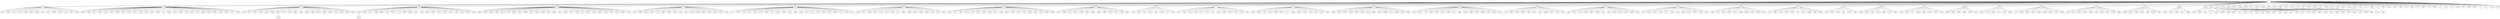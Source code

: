 graph {

1--304   
1--52   
1--453   
1--390   
1--169   
1--422   
1--261   
1--185   
1--109   
1--378   
1--248   
1--17   
1--148   
1--285   
1--194   
1--322   
1--276   
1--126   
1--165   
1--171   
1--162   
1--203   
1--34   
1--436   
1--79   
1--283   
1--42   
1--57   
1--286   
1--141   
1--307   
1--65   
1--152   
1--409   
1--228   
1--146   
1--391   
1--312   
1--440   
1--218   
1--433   
1--376   
1--256   
1--36   
1--379   
1--170   
1--143   
1--132   
1--362   
1--35   
1--258   
1--317   
1--243   
1--371   
1--90   
1--142   
52--213   
304--127   
1--112   
1--8   
1--395   
1--74   
52--273   
1--354   
52--272   
52--287   
1--412   
52--131   
52--337   
1--327   
453--373   
304--355   
453--313   
453--201   
1--163   
453--418   
304--176   
453--114   
169--399   
390--158   
169--353   
169--160   
169--439   
52--290   
422--221   
169--211   
169--44   
453--444   
304--50   
261--4   
390--197   
1--56   
261--472   
52--381   
1--259   
1--61   
304--249   
1--236   
169--480   
453--405   
1--9   
390--75   
1--199   
390--198   
390--465   
169--242   
185--168   
304--119   
169--360   
52--324   
109--113   
261--173   
453--31   
17--45   
422--486   
390--38   
261--40   
109--21   
422--264   
109--431   
169--54   
52--407   
109--441   
169--331   
422--478   
1--5   
248--121   
453--367   
390--130   
261--219   
261--217   
453--446   
453--361   
261--495   
304--321   
390--15   
1--22   
1--255   
422--257   
422--484   
185--97   
304--310   
52--103   
17--214   
304--477   
378--137   
148--179   
52--456   
285--366   
169--164   
390--267   
285--459   
422--180   
148--166   
148--33   
285--333   
52--101   
185--368   
185--93   
453--280   
453--481   
322--73   
390--346   
422--66   
185--172   
194--231   
304--268   
194--474   
194--78   
169--94   
109--116   
194--404   
169--206   
148--110   
276--84   
52--434   
194--48   
248--96   
453--461   
378--400   
261--53   
453--458   
52--72   
194--275   
17--115   
453--330   
276--282   
322--204   
422--178   
109--315   
422--125   
422--408   
248--10   
52--348   
378--27   
285--233   
304--253   
109--476   
1--195   
378--357   
194--159   
304--39   
185--59   
194--46   
169--410   
390--413   
185--128   
422--479   
52--421   
109--246   
453--175   
109--11   
1--247   
109--140   
52--385   
390--297   
185--37   
109--102   
378--288   
261--338   
109--281   
52--18   
148--305   
148--487   
165--138   
165--24   
285--251   
261--448   
126--76   
276--274   
52--85   
169--320   
165--429   
304--200   
17--95   
261--99   
436--359   
169--25   
17--177   
285--263   
248--215   
276--300   
165--332   
203--392   
378--235   
203--323   
109--147   
276--301   
109--13   
169--303   
126--470   
17--417   
169--26   
422--428   
276--284   
248--415   
276--70   
283--71   
285--252   
169--451   
165--302   
390--447   
1--380   
194--469   
283--216   
169--326   
148--7   
148--124   
171--49   
34--68   
390--462   
162--62   
171--105   
322--265   
79--254   
52--87   
1--188   
194--182   
390--222   
34--278   
52--494   
1--2   
283--384   
162--314   
322--352   
42--393   
57--489   
57--237   
322--343   
34--0   
126--270   
285--192   
286--187   
453--189   
390--335   
126--423   
422--294   
436--269   
261--230   
52--207   
261--191   
285--336   
185--383   
436--356   
1--67   
42--88   
422--241   
126--12   
169--316   
453--262   
17--47   
79--117   
203--55   
261--60   
194--186   
261--91   
378--296   
109--328   
52--298   
276--104   
322--89   
194--291   
203--153   
42--108   
148--145   
148--118   
52--424   
185--445   
162--455   
57--149   
171--473   
185--454   
34--464   
171--134   
42--212   
169--435   
185--240   
390--155   
57--58   
79--498   
42--364   
34--150   
17--157   
171--467   
194--350   
162--401   
261--174   
304--419   
283--432   
203--398   
34--250   
283--403   
283--183   
286--135   
390--309   
42--375   
276--209   
165--369   
109--98   
165--306   
390--190   
17--483   
276--181   
148--154   
42--82   
162--151   
171--51   
171--16   
126--144   
165--372   
126--167   
378--318   
378--499   
42--86   
307--389   
171--406   
126--139   
286--260   
141--341   
322--414   
322--299   
378--223   
42--325   
185--340   
17--205   
276--482   
169--193   
141--266   
378--29   
283--184   
378--496   
409--120   
422--347   
286--437   
169--224   
148--83   
126--443   
322--227   
185--80   
152--365   
169--234   
126--402   
65--490   
148--334   
322--295   
185--41   
203--122   
165--289   
378--226   
169--279   
286--485   
322--81   
146--245   
126--229   
162--342   
42--463   
57--388   
152--19   
65--6   
148--225   
52--156   
248--220   
17--20   
261--210   
141--92   
276--430   
390--100   
34--370   
261--277   
171--106   
79--32   
422--239   
307--244   
203--292   
436--449   
248--3   
218--202   
436--358   
185--319   
79--30   
57--196   
248--107   
409--293   
194--232   
152--351   
194--308   
391--123   
283--374   
52--377   
126--63   
409--386   
52--329   
109--133   
109--344   
261--394   
17--450   
1--271   
376--488   
285--396   
285--43   
261--14   
218--397   
17--311   
390--363   
276--427   
146--23   
170--497   
109--442   
57--475   
171--349   
312--129   
285--460   
283--238   
261--161   
285--420   
261--111   
258--426   
165--64   
433--452   
285--468   
218--491   
79--466   
379--345   
194--416   
317--382   
228--339   
74--136   
141--77   
1--457   
362--425   
34--208   
395--28   
436--411   
141--471   
158--387   
453--493   
90--492   
146--69   
405--438   
}
